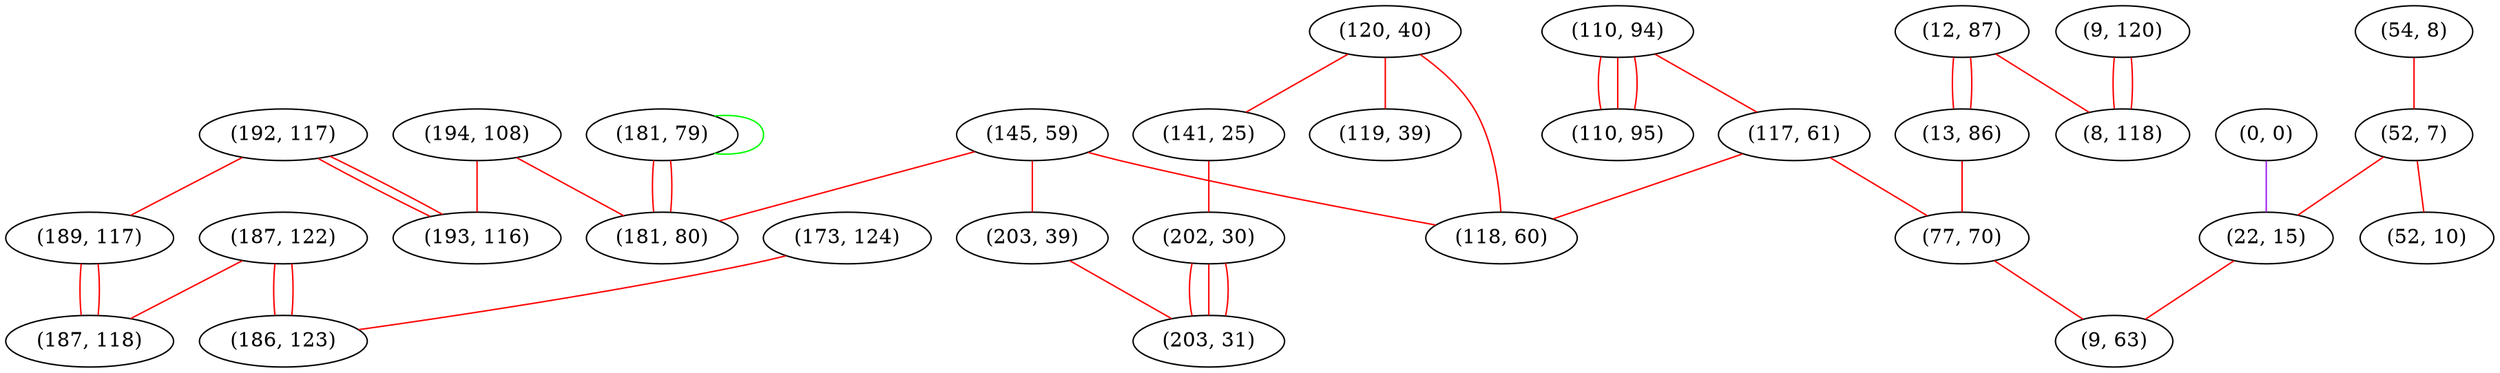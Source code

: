 graph "" {
"(187, 122)";
"(120, 40)";
"(192, 117)";
"(173, 124)";
"(0, 0)";
"(54, 8)";
"(9, 120)";
"(110, 94)";
"(141, 25)";
"(117, 61)";
"(52, 7)";
"(12, 87)";
"(145, 59)";
"(13, 86)";
"(203, 39)";
"(181, 79)";
"(110, 95)";
"(8, 118)";
"(22, 15)";
"(189, 117)";
"(77, 70)";
"(119, 39)";
"(187, 118)";
"(202, 30)";
"(186, 123)";
"(203, 31)";
"(52, 10)";
"(194, 108)";
"(181, 80)";
"(9, 63)";
"(118, 60)";
"(193, 116)";
"(187, 122)" -- "(186, 123)"  [color=red, key=0, weight=1];
"(187, 122)" -- "(186, 123)"  [color=red, key=1, weight=1];
"(187, 122)" -- "(187, 118)"  [color=red, key=0, weight=1];
"(120, 40)" -- "(118, 60)"  [color=red, key=0, weight=1];
"(120, 40)" -- "(119, 39)"  [color=red, key=0, weight=1];
"(120, 40)" -- "(141, 25)"  [color=red, key=0, weight=1];
"(192, 117)" -- "(189, 117)"  [color=red, key=0, weight=1];
"(192, 117)" -- "(193, 116)"  [color=red, key=0, weight=1];
"(192, 117)" -- "(193, 116)"  [color=red, key=1, weight=1];
"(173, 124)" -- "(186, 123)"  [color=red, key=0, weight=1];
"(0, 0)" -- "(22, 15)"  [color=purple, key=0, weight=4];
"(54, 8)" -- "(52, 7)"  [color=red, key=0, weight=1];
"(9, 120)" -- "(8, 118)"  [color=red, key=0, weight=1];
"(9, 120)" -- "(8, 118)"  [color=red, key=1, weight=1];
"(110, 94)" -- "(110, 95)"  [color=red, key=0, weight=1];
"(110, 94)" -- "(110, 95)"  [color=red, key=1, weight=1];
"(110, 94)" -- "(110, 95)"  [color=red, key=2, weight=1];
"(110, 94)" -- "(117, 61)"  [color=red, key=0, weight=1];
"(141, 25)" -- "(202, 30)"  [color=red, key=0, weight=1];
"(117, 61)" -- "(77, 70)"  [color=red, key=0, weight=1];
"(117, 61)" -- "(118, 60)"  [color=red, key=0, weight=1];
"(52, 7)" -- "(52, 10)"  [color=red, key=0, weight=1];
"(52, 7)" -- "(22, 15)"  [color=red, key=0, weight=1];
"(12, 87)" -- "(13, 86)"  [color=red, key=0, weight=1];
"(12, 87)" -- "(13, 86)"  [color=red, key=1, weight=1];
"(12, 87)" -- "(8, 118)"  [color=red, key=0, weight=1];
"(145, 59)" -- "(118, 60)"  [color=red, key=0, weight=1];
"(145, 59)" -- "(181, 80)"  [color=red, key=0, weight=1];
"(145, 59)" -- "(203, 39)"  [color=red, key=0, weight=1];
"(13, 86)" -- "(77, 70)"  [color=red, key=0, weight=1];
"(203, 39)" -- "(203, 31)"  [color=red, key=0, weight=1];
"(181, 79)" -- "(181, 79)"  [color=green, key=0, weight=2];
"(181, 79)" -- "(181, 80)"  [color=red, key=0, weight=1];
"(181, 79)" -- "(181, 80)"  [color=red, key=1, weight=1];
"(22, 15)" -- "(9, 63)"  [color=red, key=0, weight=1];
"(189, 117)" -- "(187, 118)"  [color=red, key=0, weight=1];
"(189, 117)" -- "(187, 118)"  [color=red, key=1, weight=1];
"(77, 70)" -- "(9, 63)"  [color=red, key=0, weight=1];
"(202, 30)" -- "(203, 31)"  [color=red, key=0, weight=1];
"(202, 30)" -- "(203, 31)"  [color=red, key=1, weight=1];
"(202, 30)" -- "(203, 31)"  [color=red, key=2, weight=1];
"(194, 108)" -- "(193, 116)"  [color=red, key=0, weight=1];
"(194, 108)" -- "(181, 80)"  [color=red, key=0, weight=1];
}
